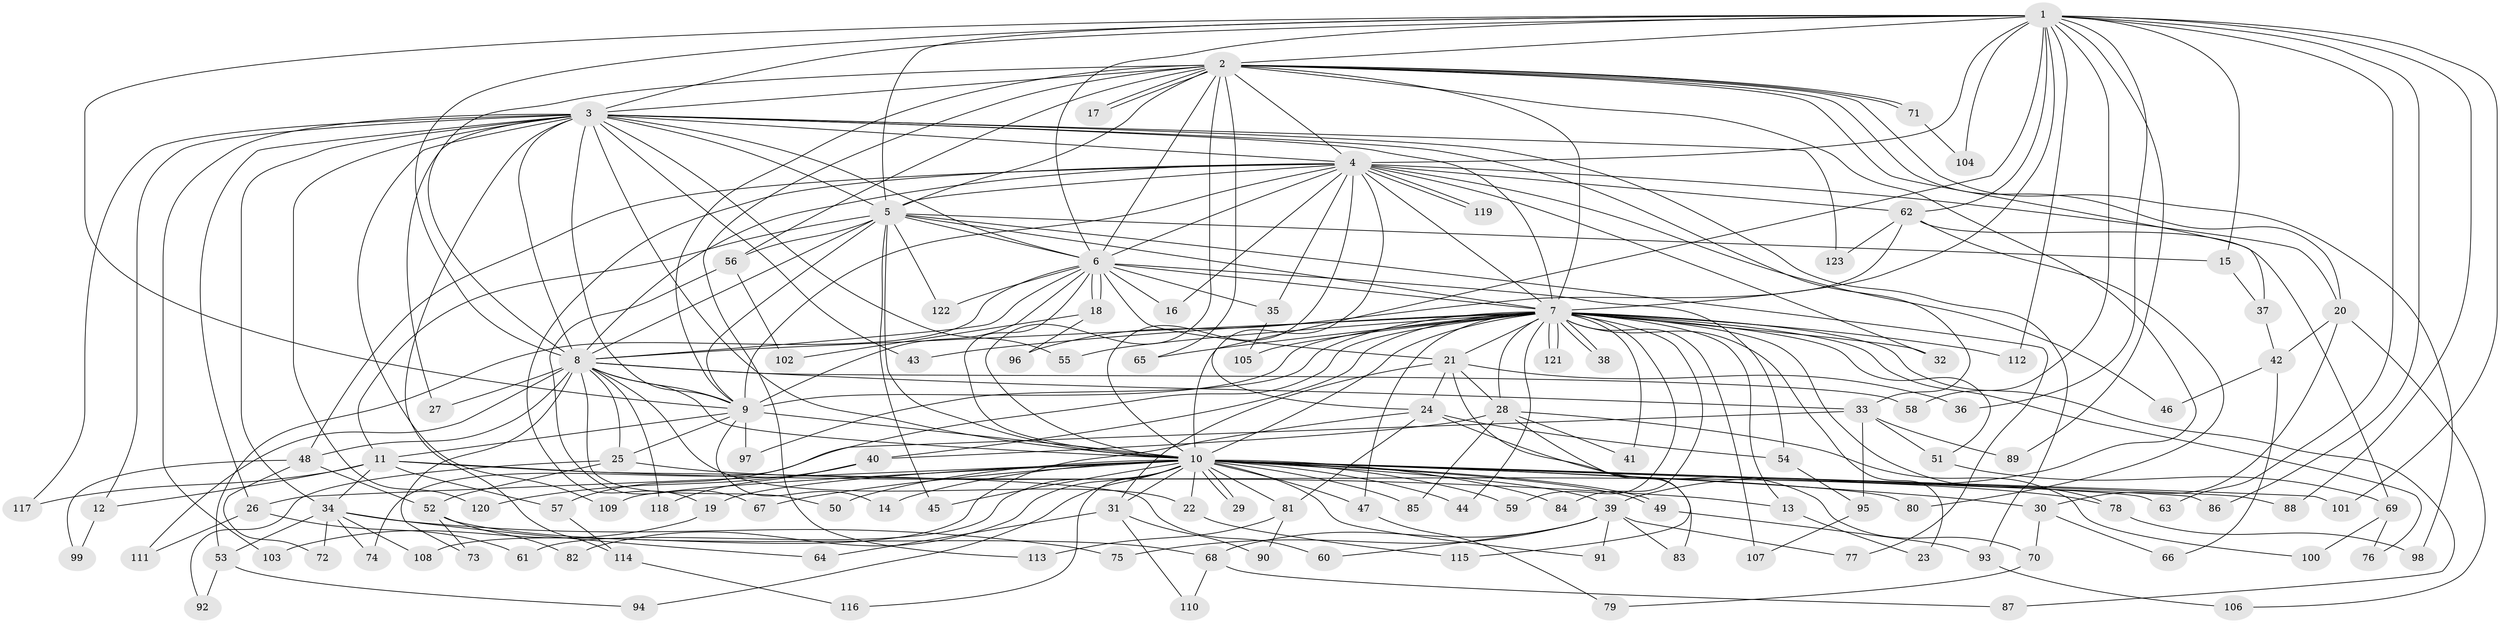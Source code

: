 // coarse degree distribution, {21: 0.01020408163265306, 19: 0.01020408163265306, 25: 0.01020408163265306, 15: 0.01020408163265306, 14: 0.01020408163265306, 32: 0.01020408163265306, 17: 0.01020408163265306, 36: 0.01020408163265306, 7: 0.061224489795918366, 3: 0.14285714285714285, 2: 0.5510204081632653, 4: 0.08163265306122448, 5: 0.05102040816326531, 6: 0.02040816326530612, 8: 0.01020408163265306}
// Generated by graph-tools (version 1.1) at 2025/41/03/06/25 10:41:41]
// undirected, 123 vertices, 271 edges
graph export_dot {
graph [start="1"]
  node [color=gray90,style=filled];
  1;
  2;
  3;
  4;
  5;
  6;
  7;
  8;
  9;
  10;
  11;
  12;
  13;
  14;
  15;
  16;
  17;
  18;
  19;
  20;
  21;
  22;
  23;
  24;
  25;
  26;
  27;
  28;
  29;
  30;
  31;
  32;
  33;
  34;
  35;
  36;
  37;
  38;
  39;
  40;
  41;
  42;
  43;
  44;
  45;
  46;
  47;
  48;
  49;
  50;
  51;
  52;
  53;
  54;
  55;
  56;
  57;
  58;
  59;
  60;
  61;
  62;
  63;
  64;
  65;
  66;
  67;
  68;
  69;
  70;
  71;
  72;
  73;
  74;
  75;
  76;
  77;
  78;
  79;
  80;
  81;
  82;
  83;
  84;
  85;
  86;
  87;
  88;
  89;
  90;
  91;
  92;
  93;
  94;
  95;
  96;
  97;
  98;
  99;
  100;
  101;
  102;
  103;
  104;
  105;
  106;
  107;
  108;
  109;
  110;
  111;
  112;
  113;
  114;
  115;
  116;
  117;
  118;
  119;
  120;
  121;
  122;
  123;
  1 -- 2;
  1 -- 3;
  1 -- 4;
  1 -- 5;
  1 -- 6;
  1 -- 7;
  1 -- 8;
  1 -- 9;
  1 -- 10;
  1 -- 15;
  1 -- 36;
  1 -- 58;
  1 -- 62;
  1 -- 63;
  1 -- 86;
  1 -- 88;
  1 -- 89;
  1 -- 101;
  1 -- 104;
  1 -- 112;
  2 -- 3;
  2 -- 4;
  2 -- 5;
  2 -- 6;
  2 -- 7;
  2 -- 8;
  2 -- 9;
  2 -- 10;
  2 -- 17;
  2 -- 17;
  2 -- 20;
  2 -- 37;
  2 -- 39;
  2 -- 56;
  2 -- 65;
  2 -- 71;
  2 -- 71;
  2 -- 98;
  2 -- 113;
  3 -- 4;
  3 -- 5;
  3 -- 6;
  3 -- 7;
  3 -- 8;
  3 -- 9;
  3 -- 10;
  3 -- 12;
  3 -- 26;
  3 -- 27;
  3 -- 33;
  3 -- 34;
  3 -- 43;
  3 -- 55;
  3 -- 93;
  3 -- 103;
  3 -- 109;
  3 -- 114;
  3 -- 117;
  3 -- 120;
  3 -- 123;
  4 -- 5;
  4 -- 6;
  4 -- 7;
  4 -- 8;
  4 -- 9;
  4 -- 10;
  4 -- 16;
  4 -- 19;
  4 -- 20;
  4 -- 24;
  4 -- 32;
  4 -- 35;
  4 -- 46;
  4 -- 48;
  4 -- 62;
  4 -- 119;
  4 -- 119;
  5 -- 6;
  5 -- 7;
  5 -- 8;
  5 -- 9;
  5 -- 10;
  5 -- 11;
  5 -- 15;
  5 -- 45;
  5 -- 56;
  5 -- 77;
  5 -- 122;
  6 -- 7;
  6 -- 8;
  6 -- 9;
  6 -- 10;
  6 -- 16;
  6 -- 18;
  6 -- 18;
  6 -- 21;
  6 -- 35;
  6 -- 53;
  6 -- 54;
  6 -- 122;
  7 -- 8;
  7 -- 9;
  7 -- 10;
  7 -- 13;
  7 -- 21;
  7 -- 23;
  7 -- 28;
  7 -- 32;
  7 -- 38;
  7 -- 38;
  7 -- 40;
  7 -- 41;
  7 -- 43;
  7 -- 44;
  7 -- 47;
  7 -- 51;
  7 -- 55;
  7 -- 57;
  7 -- 59;
  7 -- 65;
  7 -- 76;
  7 -- 78;
  7 -- 84;
  7 -- 87;
  7 -- 97;
  7 -- 105;
  7 -- 107;
  7 -- 112;
  7 -- 121;
  7 -- 121;
  8 -- 9;
  8 -- 10;
  8 -- 22;
  8 -- 25;
  8 -- 27;
  8 -- 33;
  8 -- 48;
  8 -- 50;
  8 -- 58;
  8 -- 73;
  8 -- 111;
  8 -- 118;
  9 -- 10;
  9 -- 11;
  9 -- 14;
  9 -- 25;
  9 -- 97;
  10 -- 14;
  10 -- 19;
  10 -- 22;
  10 -- 26;
  10 -- 29;
  10 -- 29;
  10 -- 30;
  10 -- 31;
  10 -- 39;
  10 -- 44;
  10 -- 45;
  10 -- 47;
  10 -- 49;
  10 -- 49;
  10 -- 50;
  10 -- 59;
  10 -- 61;
  10 -- 63;
  10 -- 67;
  10 -- 80;
  10 -- 81;
  10 -- 82;
  10 -- 84;
  10 -- 85;
  10 -- 86;
  10 -- 88;
  10 -- 91;
  10 -- 94;
  10 -- 101;
  10 -- 109;
  10 -- 116;
  11 -- 12;
  11 -- 13;
  11 -- 34;
  11 -- 57;
  11 -- 60;
  11 -- 117;
  12 -- 99;
  13 -- 23;
  15 -- 37;
  18 -- 96;
  18 -- 102;
  19 -- 103;
  20 -- 30;
  20 -- 42;
  20 -- 106;
  21 -- 24;
  21 -- 28;
  21 -- 31;
  21 -- 36;
  21 -- 83;
  22 -- 115;
  24 -- 54;
  24 -- 70;
  24 -- 81;
  24 -- 108;
  25 -- 52;
  25 -- 78;
  25 -- 92;
  26 -- 61;
  26 -- 111;
  28 -- 40;
  28 -- 41;
  28 -- 85;
  28 -- 100;
  28 -- 115;
  30 -- 66;
  30 -- 70;
  31 -- 64;
  31 -- 90;
  31 -- 110;
  33 -- 51;
  33 -- 74;
  33 -- 89;
  33 -- 95;
  34 -- 53;
  34 -- 64;
  34 -- 72;
  34 -- 74;
  34 -- 75;
  34 -- 108;
  35 -- 105;
  37 -- 42;
  39 -- 60;
  39 -- 68;
  39 -- 75;
  39 -- 77;
  39 -- 83;
  39 -- 91;
  40 -- 118;
  40 -- 120;
  42 -- 46;
  42 -- 66;
  47 -- 79;
  48 -- 52;
  48 -- 72;
  48 -- 99;
  49 -- 93;
  51 -- 69;
  52 -- 68;
  52 -- 73;
  52 -- 82;
  53 -- 92;
  53 -- 94;
  54 -- 95;
  56 -- 67;
  56 -- 102;
  57 -- 114;
  62 -- 69;
  62 -- 80;
  62 -- 96;
  62 -- 123;
  68 -- 87;
  68 -- 110;
  69 -- 76;
  69 -- 100;
  70 -- 79;
  71 -- 104;
  78 -- 98;
  81 -- 90;
  81 -- 113;
  93 -- 106;
  95 -- 107;
  114 -- 116;
}
